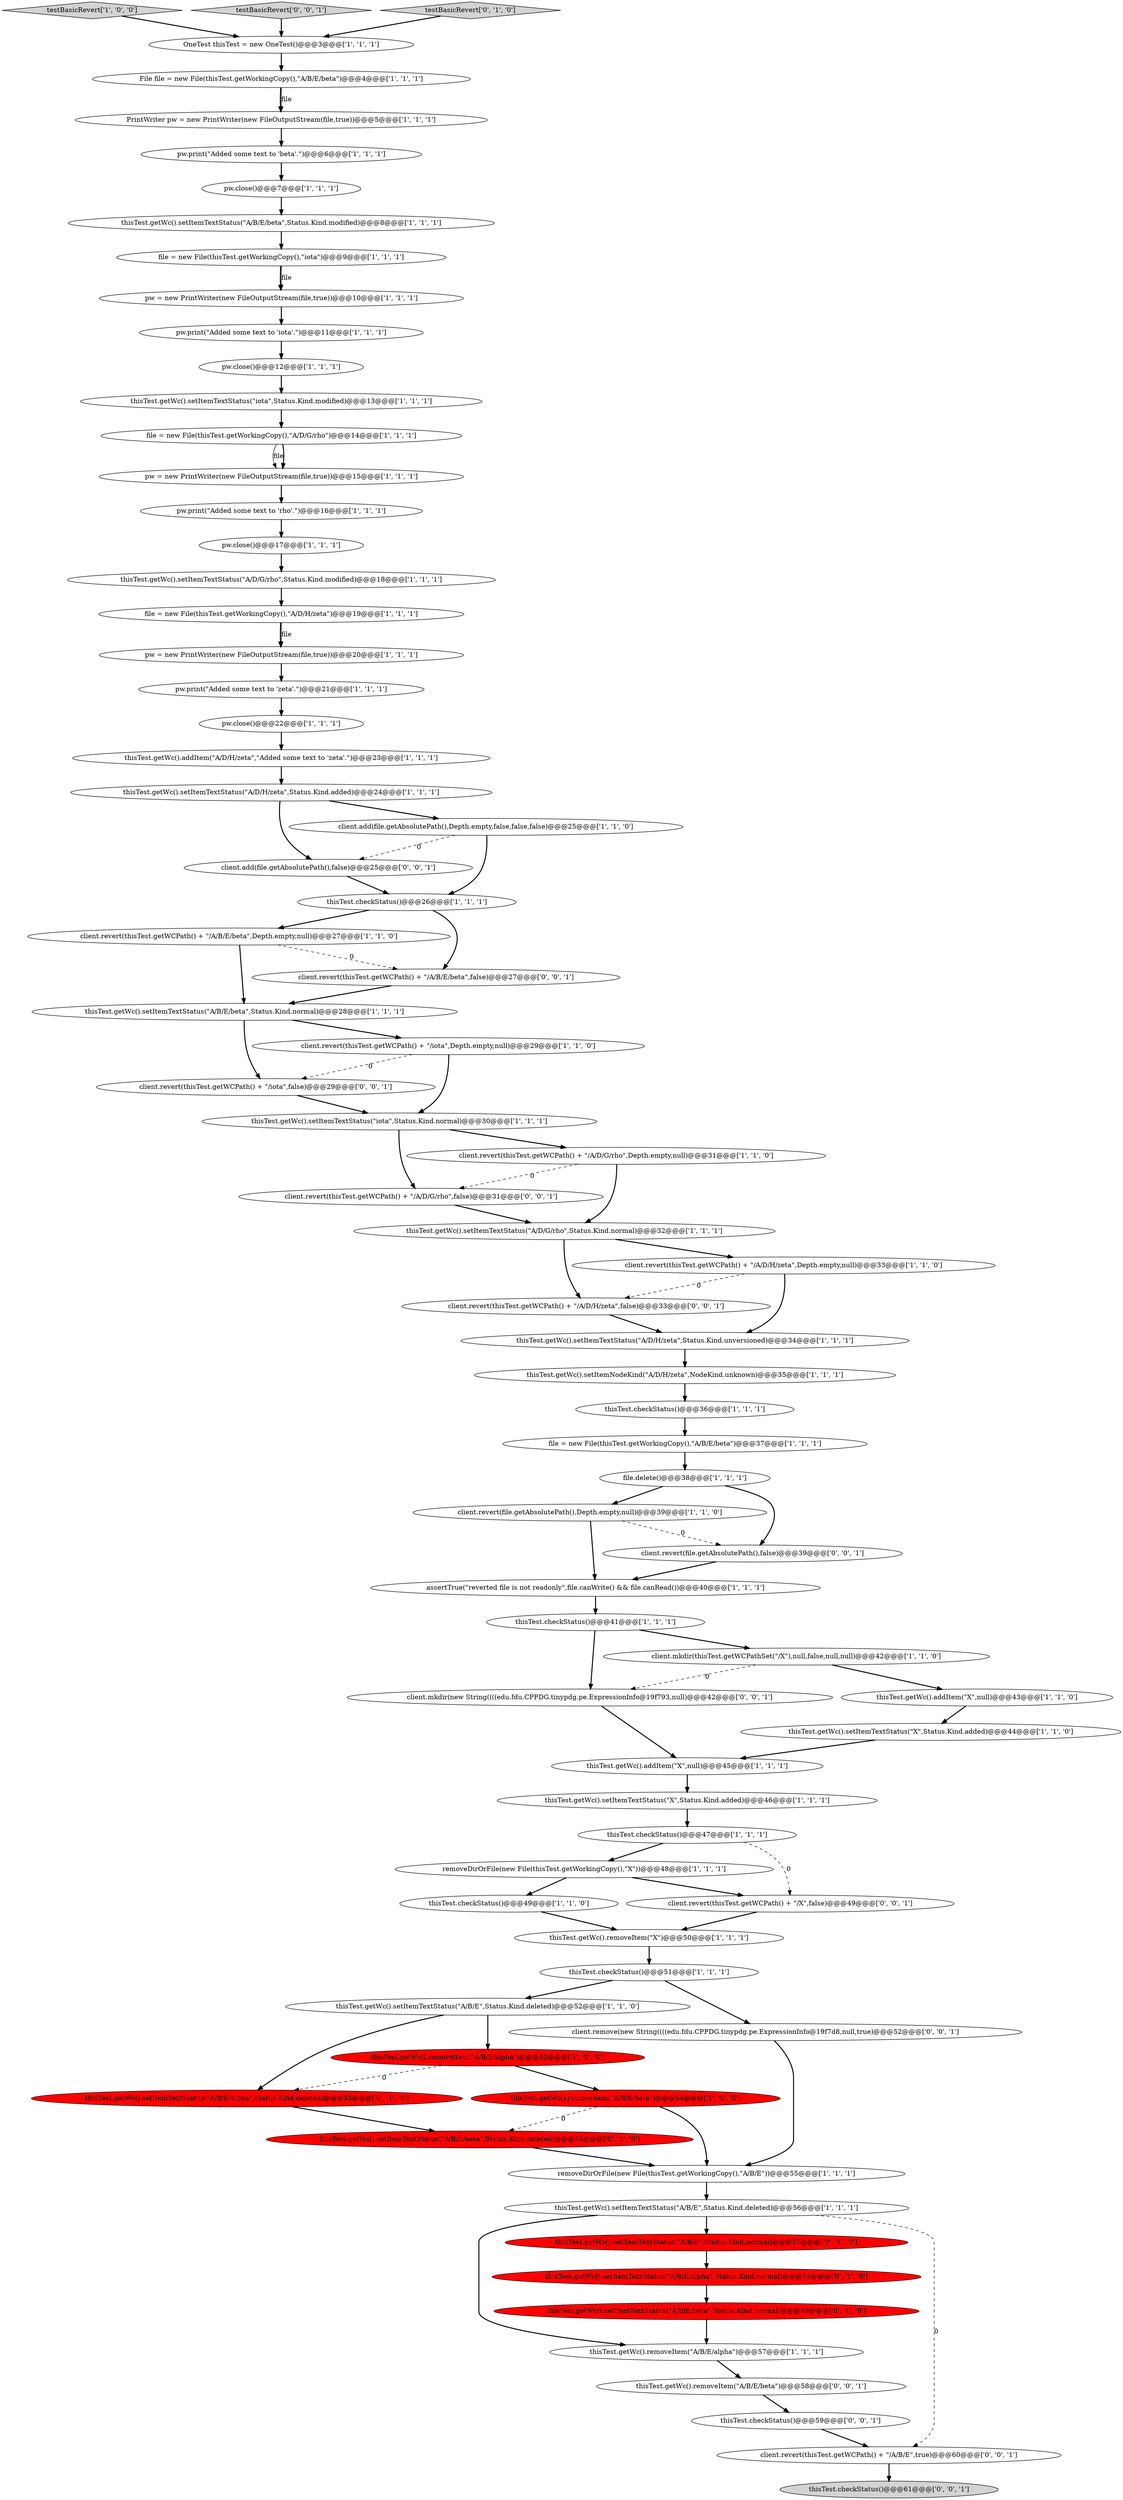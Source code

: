 digraph {
74 [style = filled, label = "client.add(file.getAbsolutePath(),false)@@@25@@@['0', '0', '1']", fillcolor = white, shape = ellipse image = "AAA0AAABBB3BBB"];
6 [style = filled, label = "pw = new PrintWriter(new FileOutputStream(file,true))@@@20@@@['1', '1', '1']", fillcolor = white, shape = ellipse image = "AAA0AAABBB1BBB"];
15 [style = filled, label = "thisTest.getWc().removeItem(\"A/B/E/alpha\")@@@53@@@['1', '0', '0']", fillcolor = red, shape = ellipse image = "AAA1AAABBB1BBB"];
73 [style = filled, label = "client.revert(thisTest.getWCPath() + \"/A/D/G/rho\",false)@@@31@@@['0', '0', '1']", fillcolor = white, shape = ellipse image = "AAA0AAABBB3BBB"];
45 [style = filled, label = "thisTest.checkStatus()@@@47@@@['1', '1', '1']", fillcolor = white, shape = ellipse image = "AAA0AAABBB1BBB"];
31 [style = filled, label = "thisTest.getWc().setItemTextStatus(\"A/B/E/beta\",Status.Kind.normal)@@@28@@@['1', '1', '1']", fillcolor = white, shape = ellipse image = "AAA0AAABBB1BBB"];
12 [style = filled, label = "removeDirOrFile(new File(thisTest.getWorkingCopy(),\"X\"))@@@48@@@['1', '1', '1']", fillcolor = white, shape = ellipse image = "AAA0AAABBB1BBB"];
4 [style = filled, label = "thisTest.getWc().setItemTextStatus(\"A/B/E\",Status.Kind.deleted)@@@56@@@['1', '1', '1']", fillcolor = white, shape = ellipse image = "AAA0AAABBB1BBB"];
0 [style = filled, label = "testBasicRevert['1', '0', '0']", fillcolor = lightgray, shape = diamond image = "AAA0AAABBB1BBB"];
46 [style = filled, label = "pw.print(\"Added some text to 'rho'.\")@@@16@@@['1', '1', '1']", fillcolor = white, shape = ellipse image = "AAA0AAABBB1BBB"];
64 [style = filled, label = "thisTest.checkStatus()@@@61@@@['0', '0', '1']", fillcolor = lightgray, shape = ellipse image = "AAA0AAABBB3BBB"];
2 [style = filled, label = "file.delete()@@@38@@@['1', '1', '1']", fillcolor = white, shape = ellipse image = "AAA0AAABBB1BBB"];
3 [style = filled, label = "thisTest.getWc().setItemTextStatus(\"iota\",Status.Kind.normal)@@@30@@@['1', '1', '1']", fillcolor = white, shape = ellipse image = "AAA0AAABBB1BBB"];
11 [style = filled, label = "file = new File(thisTest.getWorkingCopy(),\"A/B/E/beta\")@@@37@@@['1', '1', '1']", fillcolor = white, shape = ellipse image = "AAA0AAABBB1BBB"];
47 [style = filled, label = "thisTest.getWc().removeItem(\"A/B/E/alpha\")@@@57@@@['1', '1', '1']", fillcolor = white, shape = ellipse image = "AAA0AAABBB1BBB"];
16 [style = filled, label = "file = new File(thisTest.getWorkingCopy(),\"A/D/H/zeta\")@@@19@@@['1', '1', '1']", fillcolor = white, shape = ellipse image = "AAA0AAABBB1BBB"];
29 [style = filled, label = "pw.close()@@@17@@@['1', '1', '1']", fillcolor = white, shape = ellipse image = "AAA0AAABBB1BBB"];
34 [style = filled, label = "thisTest.getWc().setItemTextStatus(\"A/B/E\",Status.Kind.deleted)@@@52@@@['1', '1', '0']", fillcolor = white, shape = ellipse image = "AAA0AAABBB1BBB"];
27 [style = filled, label = "thisTest.checkStatus()@@@49@@@['1', '1', '0']", fillcolor = white, shape = ellipse image = "AAA0AAABBB1BBB"];
61 [style = filled, label = "thisTest.getWc().setItemTextStatus(\"A/B/E/alpha\",Status.Kind.deleted)@@@53@@@['0', '1', '0']", fillcolor = red, shape = ellipse image = "AAA1AAABBB2BBB"];
71 [style = filled, label = "client.revert(thisTest.getWCPath() + \"/iota\",false)@@@29@@@['0', '0', '1']", fillcolor = white, shape = ellipse image = "AAA0AAABBB3BBB"];
23 [style = filled, label = "client.revert(thisTest.getWCPath() + \"/iota\",Depth.empty,null)@@@29@@@['1', '1', '0']", fillcolor = white, shape = ellipse image = "AAA0AAABBB1BBB"];
28 [style = filled, label = "thisTest.checkStatus()@@@26@@@['1', '1', '1']", fillcolor = white, shape = ellipse image = "AAA0AAABBB1BBB"];
68 [style = filled, label = "client.mkdir(new String((((edu.fdu.CPPDG.tinypdg.pe.ExpressionInfo@19f793,null)@@@42@@@['0', '0', '1']", fillcolor = white, shape = ellipse image = "AAA0AAABBB3BBB"];
19 [style = filled, label = "pw.print(\"Added some text to 'zeta'.\")@@@21@@@['1', '1', '1']", fillcolor = white, shape = ellipse image = "AAA0AAABBB1BBB"];
7 [style = filled, label = "thisTest.getWc().setItemNodeKind(\"A/D/H/zeta\",NodeKind.unknown)@@@35@@@['1', '1', '1']", fillcolor = white, shape = ellipse image = "AAA0AAABBB1BBB"];
57 [style = filled, label = "thisTest.getWc().setItemTextStatus(\"A/B/E/beta\",Status.Kind.normal)@@@59@@@['0', '1', '0']", fillcolor = red, shape = ellipse image = "AAA1AAABBB2BBB"];
22 [style = filled, label = "thisTest.getWc().addItem(\"A/D/H/zeta\",\"Added some text to 'zeta'.\")@@@23@@@['1', '1', '1']", fillcolor = white, shape = ellipse image = "AAA0AAABBB1BBB"];
65 [style = filled, label = "client.revert(thisTest.getWCPath() + \"/A/D/H/zeta\",false)@@@33@@@['0', '0', '1']", fillcolor = white, shape = ellipse image = "AAA0AAABBB3BBB"];
52 [style = filled, label = "pw = new PrintWriter(new FileOutputStream(file,true))@@@15@@@['1', '1', '1']", fillcolor = white, shape = ellipse image = "AAA0AAABBB1BBB"];
67 [style = filled, label = "thisTest.getWc().removeItem(\"A/B/E/beta\")@@@58@@@['0', '0', '1']", fillcolor = white, shape = ellipse image = "AAA0AAABBB3BBB"];
40 [style = filled, label = "pw.close()@@@22@@@['1', '1', '1']", fillcolor = white, shape = ellipse image = "AAA0AAABBB1BBB"];
62 [style = filled, label = "client.revert(thisTest.getWCPath() + \"/A/B/E\",true)@@@60@@@['0', '0', '1']", fillcolor = white, shape = ellipse image = "AAA0AAABBB3BBB"];
13 [style = filled, label = "OneTest thisTest = new OneTest()@@@3@@@['1', '1', '1']", fillcolor = white, shape = ellipse image = "AAA0AAABBB1BBB"];
32 [style = filled, label = "file = new File(thisTest.getWorkingCopy(),\"iota\")@@@9@@@['1', '1', '1']", fillcolor = white, shape = ellipse image = "AAA0AAABBB1BBB"];
72 [style = filled, label = "testBasicRevert['0', '0', '1']", fillcolor = lightgray, shape = diamond image = "AAA0AAABBB3BBB"];
63 [style = filled, label = "thisTest.checkStatus()@@@59@@@['0', '0', '1']", fillcolor = white, shape = ellipse image = "AAA0AAABBB3BBB"];
50 [style = filled, label = "client.revert(thisTest.getWCPath() + \"/A/D/H/zeta\",Depth.empty,null)@@@33@@@['1', '1', '0']", fillcolor = white, shape = ellipse image = "AAA0AAABBB1BBB"];
36 [style = filled, label = "assertTrue(\"reverted file is not readonly\",file.canWrite() && file.canRead())@@@40@@@['1', '1', '1']", fillcolor = white, shape = ellipse image = "AAA0AAABBB1BBB"];
9 [style = filled, label = "client.revert(thisTest.getWCPath() + \"/A/B/E/beta\",Depth.empty,null)@@@27@@@['1', '1', '0']", fillcolor = white, shape = ellipse image = "AAA0AAABBB1BBB"];
56 [style = filled, label = "thisTest.getWc().setItemTextStatus(\"A/B/E/beta\",Status.Kind.deleted)@@@54@@@['0', '1', '0']", fillcolor = red, shape = ellipse image = "AAA1AAABBB2BBB"];
14 [style = filled, label = "thisTest.getWc().setItemTextStatus(\"X\",Status.Kind.added)@@@46@@@['1', '1', '1']", fillcolor = white, shape = ellipse image = "AAA0AAABBB1BBB"];
17 [style = filled, label = "thisTest.checkStatus()@@@51@@@['1', '1', '1']", fillcolor = white, shape = ellipse image = "AAA0AAABBB1BBB"];
26 [style = filled, label = "PrintWriter pw = new PrintWriter(new FileOutputStream(file,true))@@@5@@@['1', '1', '1']", fillcolor = white, shape = ellipse image = "AAA0AAABBB1BBB"];
10 [style = filled, label = "thisTest.getWc().setItemTextStatus(\"iota\",Status.Kind.modified)@@@13@@@['1', '1', '1']", fillcolor = white, shape = ellipse image = "AAA0AAABBB1BBB"];
55 [style = filled, label = "client.revert(file.getAbsolutePath(),Depth.empty,null)@@@39@@@['1', '1', '0']", fillcolor = white, shape = ellipse image = "AAA0AAABBB1BBB"];
54 [style = filled, label = "pw.print(\"Added some text to 'beta'.\")@@@6@@@['1', '1', '1']", fillcolor = white, shape = ellipse image = "AAA0AAABBB1BBB"];
69 [style = filled, label = "client.revert(thisTest.getWCPath() + \"/A/B/E/beta\",false)@@@27@@@['0', '0', '1']", fillcolor = white, shape = ellipse image = "AAA0AAABBB3BBB"];
25 [style = filled, label = "thisTest.getWc().setItemTextStatus(\"X\",Status.Kind.added)@@@44@@@['1', '1', '0']", fillcolor = white, shape = ellipse image = "AAA0AAABBB1BBB"];
35 [style = filled, label = "pw.close()@@@7@@@['1', '1', '1']", fillcolor = white, shape = ellipse image = "AAA0AAABBB1BBB"];
48 [style = filled, label = "pw.close()@@@12@@@['1', '1', '1']", fillcolor = white, shape = ellipse image = "AAA0AAABBB1BBB"];
38 [style = filled, label = "thisTest.getWc().setItemTextStatus(\"A/D/H/zeta\",Status.Kind.unversioned)@@@34@@@['1', '1', '1']", fillcolor = white, shape = ellipse image = "AAA0AAABBB1BBB"];
42 [style = filled, label = "thisTest.getWc().removeItem(\"X\")@@@50@@@['1', '1', '1']", fillcolor = white, shape = ellipse image = "AAA0AAABBB1BBB"];
66 [style = filled, label = "client.remove(new String((((edu.fdu.CPPDG.tinypdg.pe.ExpressionInfo@19f7d8,null,true)@@@52@@@['0', '0', '1']", fillcolor = white, shape = ellipse image = "AAA0AAABBB3BBB"];
49 [style = filled, label = "client.add(file.getAbsolutePath(),Depth.empty,false,false,false)@@@25@@@['1', '1', '0']", fillcolor = white, shape = ellipse image = "AAA0AAABBB1BBB"];
58 [style = filled, label = "thisTest.getWc().setItemTextStatus(\"A/B/E/alpha\",Status.Kind.normal)@@@58@@@['0', '1', '0']", fillcolor = red, shape = ellipse image = "AAA1AAABBB2BBB"];
5 [style = filled, label = "thisTest.getWc().setItemTextStatus(\"A/D/G/rho\",Status.Kind.modified)@@@18@@@['1', '1', '1']", fillcolor = white, shape = ellipse image = "AAA0AAABBB1BBB"];
8 [style = filled, label = "client.revert(thisTest.getWCPath() + \"/A/D/G/rho\",Depth.empty,null)@@@31@@@['1', '1', '0']", fillcolor = white, shape = ellipse image = "AAA0AAABBB1BBB"];
21 [style = filled, label = "thisTest.getWc().addItem(\"X\",null)@@@45@@@['1', '1', '1']", fillcolor = white, shape = ellipse image = "AAA0AAABBB1BBB"];
41 [style = filled, label = "file = new File(thisTest.getWorkingCopy(),\"A/D/G/rho\")@@@14@@@['1', '1', '1']", fillcolor = white, shape = ellipse image = "AAA0AAABBB1BBB"];
20 [style = filled, label = "pw.print(\"Added some text to 'iota'.\")@@@11@@@['1', '1', '1']", fillcolor = white, shape = ellipse image = "AAA0AAABBB1BBB"];
39 [style = filled, label = "thisTest.getWc().removeItem(\"A/B/E/beta\")@@@54@@@['1', '0', '0']", fillcolor = red, shape = ellipse image = "AAA1AAABBB1BBB"];
59 [style = filled, label = "testBasicRevert['0', '1', '0']", fillcolor = lightgray, shape = diamond image = "AAA0AAABBB2BBB"];
75 [style = filled, label = "client.revert(file.getAbsolutePath(),false)@@@39@@@['0', '0', '1']", fillcolor = white, shape = ellipse image = "AAA0AAABBB3BBB"];
18 [style = filled, label = "File file = new File(thisTest.getWorkingCopy(),\"A/B/E/beta\")@@@4@@@['1', '1', '1']", fillcolor = white, shape = ellipse image = "AAA0AAABBB1BBB"];
30 [style = filled, label = "pw = new PrintWriter(new FileOutputStream(file,true))@@@10@@@['1', '1', '1']", fillcolor = white, shape = ellipse image = "AAA0AAABBB1BBB"];
44 [style = filled, label = "thisTest.getWc().addItem(\"X\",null)@@@43@@@['1', '1', '0']", fillcolor = white, shape = ellipse image = "AAA0AAABBB1BBB"];
33 [style = filled, label = "thisTest.getWc().setItemTextStatus(\"A/D/G/rho\",Status.Kind.normal)@@@32@@@['1', '1', '1']", fillcolor = white, shape = ellipse image = "AAA0AAABBB1BBB"];
43 [style = filled, label = "thisTest.checkStatus()@@@36@@@['1', '1', '1']", fillcolor = white, shape = ellipse image = "AAA0AAABBB1BBB"];
37 [style = filled, label = "thisTest.getWc().setItemTextStatus(\"A/B/E/beta\",Status.Kind.modified)@@@8@@@['1', '1', '1']", fillcolor = white, shape = ellipse image = "AAA0AAABBB1BBB"];
51 [style = filled, label = "removeDirOrFile(new File(thisTest.getWorkingCopy(),\"A/B/E\"))@@@55@@@['1', '1', '1']", fillcolor = white, shape = ellipse image = "AAA0AAABBB1BBB"];
53 [style = filled, label = "thisTest.getWc().setItemTextStatus(\"A/D/H/zeta\",Status.Kind.added)@@@24@@@['1', '1', '1']", fillcolor = white, shape = ellipse image = "AAA0AAABBB1BBB"];
60 [style = filled, label = "thisTest.getWc().setItemTextStatus(\"A/B/E\",Status.Kind.normal)@@@57@@@['0', '1', '0']", fillcolor = red, shape = ellipse image = "AAA1AAABBB2BBB"];
1 [style = filled, label = "client.mkdir(thisTest.getWCPathSet(\"/X\"),null,false,null,null)@@@42@@@['1', '1', '0']", fillcolor = white, shape = ellipse image = "AAA0AAABBB1BBB"];
70 [style = filled, label = "client.revert(thisTest.getWCPath() + \"/X\",false)@@@49@@@['0', '0', '1']", fillcolor = white, shape = ellipse image = "AAA0AAABBB3BBB"];
24 [style = filled, label = "thisTest.checkStatus()@@@41@@@['1', '1', '1']", fillcolor = white, shape = ellipse image = "AAA0AAABBB1BBB"];
34->61 [style = bold, label=""];
29->5 [style = bold, label=""];
55->36 [style = bold, label=""];
8->73 [style = dashed, label="0"];
0->13 [style = bold, label=""];
15->61 [style = dashed, label="0"];
61->56 [style = bold, label=""];
30->20 [style = bold, label=""];
2->75 [style = bold, label=""];
49->74 [style = dashed, label="0"];
34->15 [style = bold, label=""];
3->73 [style = bold, label=""];
28->9 [style = bold, label=""];
10->41 [style = bold, label=""];
68->21 [style = bold, label=""];
9->69 [style = dashed, label="0"];
36->24 [style = bold, label=""];
39->51 [style = bold, label=""];
35->37 [style = bold, label=""];
38->7 [style = bold, label=""];
20->48 [style = bold, label=""];
40->22 [style = bold, label=""];
48->10 [style = bold, label=""];
37->32 [style = bold, label=""];
7->43 [style = bold, label=""];
25->21 [style = bold, label=""];
72->13 [style = bold, label=""];
1->44 [style = bold, label=""];
16->6 [style = bold, label=""];
23->3 [style = bold, label=""];
33->50 [style = bold, label=""];
69->31 [style = bold, label=""];
43->11 [style = bold, label=""];
56->51 [style = bold, label=""];
17->34 [style = bold, label=""];
17->66 [style = bold, label=""];
63->62 [style = bold, label=""];
65->38 [style = bold, label=""];
28->69 [style = bold, label=""];
66->51 [style = bold, label=""];
50->65 [style = dashed, label="0"];
1->68 [style = dashed, label="0"];
33->65 [style = bold, label=""];
4->47 [style = bold, label=""];
13->18 [style = bold, label=""];
2->55 [style = bold, label=""];
8->33 [style = bold, label=""];
54->35 [style = bold, label=""];
71->3 [style = bold, label=""];
52->46 [style = bold, label=""];
51->4 [style = bold, label=""];
55->75 [style = dashed, label="0"];
9->31 [style = bold, label=""];
18->26 [style = bold, label=""];
24->68 [style = bold, label=""];
49->28 [style = bold, label=""];
58->57 [style = bold, label=""];
16->6 [style = solid, label="file"];
12->70 [style = bold, label=""];
32->30 [style = bold, label=""];
46->29 [style = bold, label=""];
70->42 [style = bold, label=""];
5->16 [style = bold, label=""];
60->58 [style = bold, label=""];
26->54 [style = bold, label=""];
67->63 [style = bold, label=""];
53->74 [style = bold, label=""];
3->8 [style = bold, label=""];
41->52 [style = solid, label="file"];
44->25 [style = bold, label=""];
24->1 [style = bold, label=""];
19->40 [style = bold, label=""];
57->47 [style = bold, label=""];
23->71 [style = dashed, label="0"];
74->28 [style = bold, label=""];
12->27 [style = bold, label=""];
4->62 [style = dashed, label="0"];
21->14 [style = bold, label=""];
39->56 [style = dashed, label="0"];
31->23 [style = bold, label=""];
18->26 [style = solid, label="file"];
45->70 [style = dashed, label="0"];
42->17 [style = bold, label=""];
4->60 [style = bold, label=""];
6->19 [style = bold, label=""];
62->64 [style = bold, label=""];
14->45 [style = bold, label=""];
11->2 [style = bold, label=""];
41->52 [style = bold, label=""];
45->12 [style = bold, label=""];
27->42 [style = bold, label=""];
53->49 [style = bold, label=""];
31->71 [style = bold, label=""];
22->53 [style = bold, label=""];
50->38 [style = bold, label=""];
15->39 [style = bold, label=""];
73->33 [style = bold, label=""];
59->13 [style = bold, label=""];
47->67 [style = bold, label=""];
75->36 [style = bold, label=""];
32->30 [style = solid, label="file"];
}
